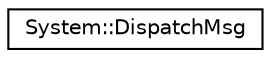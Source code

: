 digraph G
{
  edge [fontname="Helvetica",fontsize="10",labelfontname="Helvetica",labelfontsize="10"];
  node [fontname="Helvetica",fontsize="10",shape=record];
  rankdir="LR";
  Node1 [label="System::DispatchMsg",height=0.2,width=0.4,color="black", fillcolor="white", style="filled",URL="$class_system_1_1_dispatch_msg.html"];
}

